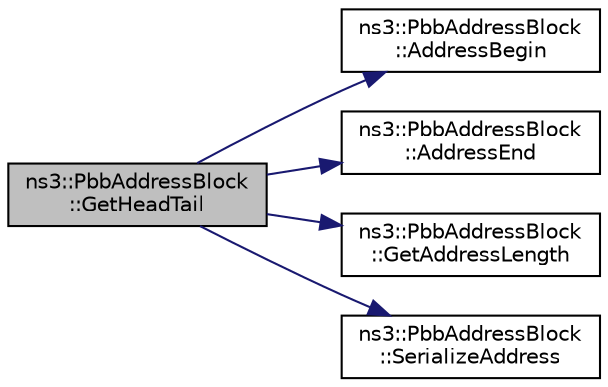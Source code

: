 digraph "ns3::PbbAddressBlock::GetHeadTail"
{
 // LATEX_PDF_SIZE
  edge [fontname="Helvetica",fontsize="10",labelfontname="Helvetica",labelfontsize="10"];
  node [fontname="Helvetica",fontsize="10",shape=record];
  rankdir="LR";
  Node1 [label="ns3::PbbAddressBlock\l::GetHeadTail",height=0.2,width=0.4,color="black", fillcolor="grey75", style="filled", fontcolor="black",tooltip="Get head and tail."];
  Node1 -> Node2 [color="midnightblue",fontsize="10",style="solid",fontname="Helvetica"];
  Node2 [label="ns3::PbbAddressBlock\l::AddressBegin",height=0.2,width=0.4,color="black", fillcolor="white", style="filled",URL="$classns3_1_1_pbb_address_block.html#a3eb4e97961cf32ffc66692ed2e9e8774",tooltip=" "];
  Node1 -> Node3 [color="midnightblue",fontsize="10",style="solid",fontname="Helvetica"];
  Node3 [label="ns3::PbbAddressBlock\l::AddressEnd",height=0.2,width=0.4,color="black", fillcolor="white", style="filled",URL="$classns3_1_1_pbb_address_block.html#acf5ebced174e6605bff8cb3a439a81ae",tooltip=" "];
  Node1 -> Node4 [color="midnightblue",fontsize="10",style="solid",fontname="Helvetica"];
  Node4 [label="ns3::PbbAddressBlock\l::GetAddressLength",height=0.2,width=0.4,color="black", fillcolor="white", style="filled",URL="$classns3_1_1_pbb_address_block.html#a0b96213a92a072027cc96a2e41c8eb24",tooltip="Returns address length."];
  Node1 -> Node5 [color="midnightblue",fontsize="10",style="solid",fontname="Helvetica"];
  Node5 [label="ns3::PbbAddressBlock\l::SerializeAddress",height=0.2,width=0.4,color="black", fillcolor="white", style="filled",URL="$classns3_1_1_pbb_address_block.html#a53207832167cad2ee8a7783f318c44aa",tooltip="Serialize one or more addresses."];
}
